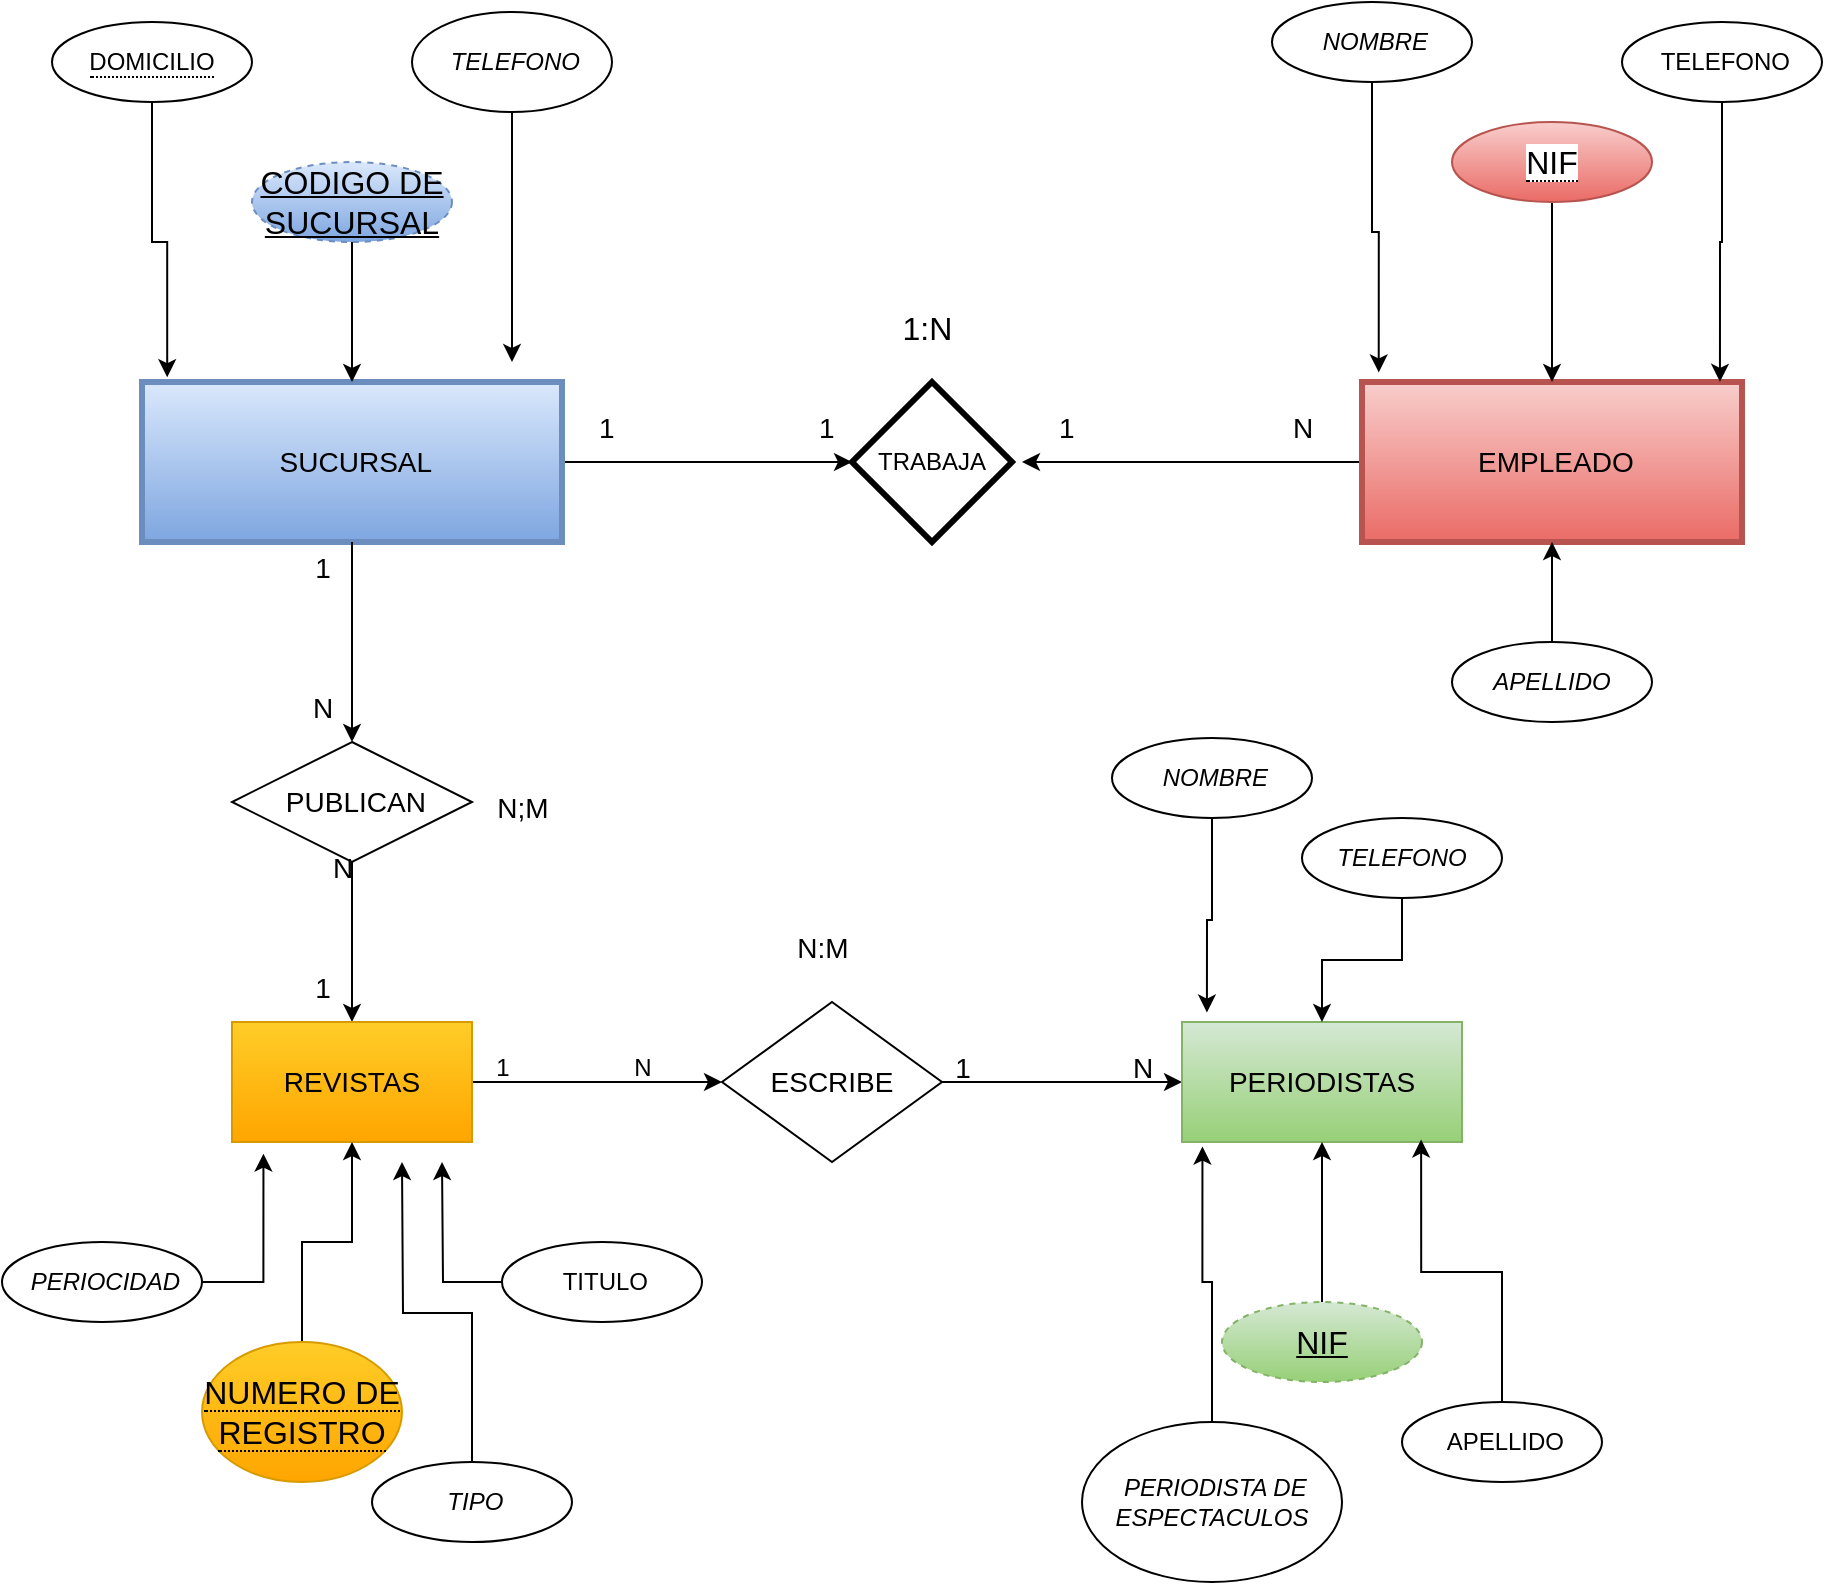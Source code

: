 <mxfile version="22.1.9" type="github">
  <diagram name="Página-1" id="hVuZTrv9UDWb_Pdv-dWT">
    <mxGraphModel dx="1961" dy="1975" grid="1" gridSize="10" guides="1" tooltips="1" connect="1" arrows="1" fold="1" page="1" pageScale="1" pageWidth="827" pageHeight="1169" background="none" math="0" shadow="0">
      <root>
        <mxCell id="0" />
        <mxCell id="1" parent="0" />
        <mxCell id="pM-lOzd54juHD0WncM6g-22" value="" style="edgeStyle=orthogonalEdgeStyle;rounded=0;orthogonalLoop=1;jettySize=auto;html=1;" edge="1" parent="1" source="pM-lOzd54juHD0WncM6g-3" target="pM-lOzd54juHD0WncM6g-21">
          <mxGeometry relative="1" as="geometry" />
        </mxCell>
        <mxCell id="pM-lOzd54juHD0WncM6g-3" value="&amp;nbsp;SUCURSAL" style="whiteSpace=wrap;html=1;align=center;strokeWidth=3;fontSize=14;fillColor=#dae8fc;gradientColor=#7ea6e0;strokeColor=#6c8ebf;" vertex="1" parent="1">
          <mxGeometry x="10" y="80" width="210" height="80" as="geometry" />
        </mxCell>
        <mxCell id="pM-lOzd54juHD0WncM6g-24" value="" style="edgeStyle=orthogonalEdgeStyle;rounded=0;orthogonalLoop=1;jettySize=auto;html=1;" edge="1" parent="1" source="pM-lOzd54juHD0WncM6g-5">
          <mxGeometry relative="1" as="geometry">
            <mxPoint x="450" y="120" as="targetPoint" />
          </mxGeometry>
        </mxCell>
        <mxCell id="pM-lOzd54juHD0WncM6g-5" value="&amp;nbsp;EMPLEADO" style="whiteSpace=wrap;html=1;align=center;strokeWidth=3;fontSize=14;fillColor=#f8cecc;gradientColor=#ea6b66;strokeColor=#b85450;" vertex="1" parent="1">
          <mxGeometry x="620" y="80" width="190" height="80" as="geometry" />
        </mxCell>
        <mxCell id="pM-lOzd54juHD0WncM6g-21" value="TRABAJA" style="rhombus;whiteSpace=wrap;html=1;strokeWidth=3;" vertex="1" parent="1">
          <mxGeometry x="365" y="80" width="80" height="80" as="geometry" />
        </mxCell>
        <mxCell id="pM-lOzd54juHD0WncM6g-27" value="" style="edgeStyle=orthogonalEdgeStyle;rounded=0;orthogonalLoop=1;jettySize=auto;html=1;" edge="1" parent="1" source="pM-lOzd54juHD0WncM6g-3" target="pM-lOzd54juHD0WncM6g-16">
          <mxGeometry relative="1" as="geometry">
            <mxPoint x="115" y="320" as="targetPoint" />
            <mxPoint x="115" y="160" as="sourcePoint" />
          </mxGeometry>
        </mxCell>
        <mxCell id="pM-lOzd54juHD0WncM6g-42" value="" style="edgeStyle=orthogonalEdgeStyle;rounded=0;orthogonalLoop=1;jettySize=auto;html=1;" edge="1" parent="1" source="pM-lOzd54juHD0WncM6g-16" target="pM-lOzd54juHD0WncM6g-41">
          <mxGeometry relative="1" as="geometry" />
        </mxCell>
        <mxCell id="pM-lOzd54juHD0WncM6g-16" value="&amp;nbsp;PUBLICAN" style="shape=rhombus;perimeter=rhombusPerimeter;whiteSpace=wrap;html=1;align=center;fontSize=14;" vertex="1" parent="1">
          <mxGeometry x="55" y="260" width="120" height="60" as="geometry" />
        </mxCell>
        <mxCell id="pM-lOzd54juHD0WncM6g-29" value="&amp;nbsp;1:N" style="text;html=1;align=center;verticalAlign=middle;resizable=0;points=[];autosize=1;strokeColor=none;fillColor=none;fontSize=16;" vertex="1" parent="1">
          <mxGeometry x="375" y="38" width="50" height="30" as="geometry" />
        </mxCell>
        <mxCell id="pM-lOzd54juHD0WncM6g-30" value="N" style="text;html=1;align=center;verticalAlign=middle;resizable=0;points=[];autosize=1;strokeColor=none;fillColor=none;fontSize=14;" vertex="1" parent="1">
          <mxGeometry x="575" y="88" width="30" height="30" as="geometry" />
        </mxCell>
        <mxCell id="pM-lOzd54juHD0WncM6g-31" value="&amp;nbsp;1" style="text;html=1;align=center;verticalAlign=middle;resizable=0;points=[];autosize=1;strokeColor=none;fillColor=none;fontSize=14;" vertex="1" parent="1">
          <mxGeometry x="450" y="88" width="40" height="30" as="geometry" />
        </mxCell>
        <mxCell id="pM-lOzd54juHD0WncM6g-32" value="&amp;nbsp;1" style="text;html=1;align=center;verticalAlign=middle;resizable=0;points=[];autosize=1;strokeColor=none;fillColor=none;fontSize=14;" vertex="1" parent="1">
          <mxGeometry x="220" y="88" width="40" height="30" as="geometry" />
        </mxCell>
        <mxCell id="pM-lOzd54juHD0WncM6g-33" value="&amp;nbsp;1" style="text;html=1;align=center;verticalAlign=middle;resizable=0;points=[];autosize=1;strokeColor=none;fillColor=none;fontSize=14;" vertex="1" parent="1">
          <mxGeometry x="330" y="88" width="40" height="30" as="geometry" />
        </mxCell>
        <mxCell id="pM-lOzd54juHD0WncM6g-34" value="N" style="text;html=1;align=center;verticalAlign=middle;resizable=0;points=[];autosize=1;strokeColor=none;fillColor=none;fontSize=14;" vertex="1" parent="1">
          <mxGeometry x="85" y="228" width="30" height="30" as="geometry" />
        </mxCell>
        <mxCell id="pM-lOzd54juHD0WncM6g-35" value="1" style="text;html=1;align=center;verticalAlign=middle;resizable=0;points=[];autosize=1;strokeColor=none;fillColor=none;fontSize=14;" vertex="1" parent="1">
          <mxGeometry x="85" y="158" width="30" height="30" as="geometry" />
        </mxCell>
        <mxCell id="pM-lOzd54juHD0WncM6g-47" value="" style="edgeStyle=orthogonalEdgeStyle;rounded=0;orthogonalLoop=1;jettySize=auto;html=1;" edge="1" parent="1" source="pM-lOzd54juHD0WncM6g-41" target="pM-lOzd54juHD0WncM6g-46">
          <mxGeometry relative="1" as="geometry" />
        </mxCell>
        <mxCell id="pM-lOzd54juHD0WncM6g-41" value="REVISTAS" style="whiteSpace=wrap;html=1;fontSize=14;fillColor=#ffcd28;gradientColor=#ffa500;strokeColor=#d79b00;" vertex="1" parent="1">
          <mxGeometry x="55" y="400" width="120" height="60" as="geometry" />
        </mxCell>
        <mxCell id="pM-lOzd54juHD0WncM6g-43" value="N;M" style="text;html=1;align=center;verticalAlign=middle;resizable=0;points=[];autosize=1;strokeColor=none;fillColor=none;fontSize=14;" vertex="1" parent="1">
          <mxGeometry x="175" y="278" width="50" height="30" as="geometry" />
        </mxCell>
        <mxCell id="pM-lOzd54juHD0WncM6g-44" value="N" style="text;html=1;align=center;verticalAlign=middle;resizable=0;points=[];autosize=1;strokeColor=none;fillColor=none;fontSize=14;" vertex="1" parent="1">
          <mxGeometry x="95" y="308" width="30" height="30" as="geometry" />
        </mxCell>
        <mxCell id="pM-lOzd54juHD0WncM6g-45" value="1" style="text;html=1;align=center;verticalAlign=middle;resizable=0;points=[];autosize=1;strokeColor=none;fillColor=none;fontSize=14;" vertex="1" parent="1">
          <mxGeometry x="85" y="368" width="30" height="30" as="geometry" />
        </mxCell>
        <mxCell id="pM-lOzd54juHD0WncM6g-55" value="" style="edgeStyle=orthogonalEdgeStyle;rounded=0;orthogonalLoop=1;jettySize=auto;html=1;" edge="1" parent="1" source="pM-lOzd54juHD0WncM6g-46" target="pM-lOzd54juHD0WncM6g-48">
          <mxGeometry relative="1" as="geometry" />
        </mxCell>
        <mxCell id="pM-lOzd54juHD0WncM6g-46" value="ESCRIBE" style="rhombus;whiteSpace=wrap;html=1;fontSize=14;" vertex="1" parent="1">
          <mxGeometry x="300" y="390" width="110" height="80" as="geometry" />
        </mxCell>
        <mxCell id="pM-lOzd54juHD0WncM6g-48" value="PERIODISTAS" style="whiteSpace=wrap;html=1;fontSize=14;fillColor=#d5e8d4;gradientColor=#97d077;strokeColor=#82b366;" vertex="1" parent="1">
          <mxGeometry x="530" y="400" width="140" height="60" as="geometry" />
        </mxCell>
        <mxCell id="pM-lOzd54juHD0WncM6g-50" value="1" style="text;html=1;align=center;verticalAlign=middle;resizable=0;points=[];autosize=1;strokeColor=none;fillColor=none;" vertex="1" parent="1">
          <mxGeometry x="175" y="408" width="30" height="30" as="geometry" />
        </mxCell>
        <mxCell id="pM-lOzd54juHD0WncM6g-51" value="N" style="text;html=1;align=center;verticalAlign=middle;resizable=0;points=[];autosize=1;strokeColor=none;fillColor=none;" vertex="1" parent="1">
          <mxGeometry x="245" y="408" width="30" height="30" as="geometry" />
        </mxCell>
        <mxCell id="pM-lOzd54juHD0WncM6g-54" value="&amp;nbsp;" style="text;html=1;align=center;verticalAlign=middle;resizable=0;points=[];autosize=1;strokeColor=none;fillColor=none;" vertex="1" parent="1">
          <mxGeometry x="295" y="348" width="30" height="30" as="geometry" />
        </mxCell>
        <mxCell id="pM-lOzd54juHD0WncM6g-56" value="1" style="text;html=1;align=center;verticalAlign=middle;resizable=0;points=[];autosize=1;strokeColor=none;fillColor=none;fontSize=14;" vertex="1" parent="1">
          <mxGeometry x="405" y="408" width="30" height="30" as="geometry" />
        </mxCell>
        <mxCell id="pM-lOzd54juHD0WncM6g-57" value="N" style="text;html=1;align=center;verticalAlign=middle;resizable=0;points=[];autosize=1;strokeColor=none;fillColor=none;fontSize=14;" vertex="1" parent="1">
          <mxGeometry x="495" y="408" width="30" height="30" as="geometry" />
        </mxCell>
        <mxCell id="pM-lOzd54juHD0WncM6g-58" value="N:M" style="text;html=1;align=center;verticalAlign=middle;resizable=0;points=[];autosize=1;strokeColor=none;fillColor=none;fontSize=14;" vertex="1" parent="1">
          <mxGeometry x="325" y="348" width="50" height="30" as="geometry" />
        </mxCell>
        <mxCell id="pM-lOzd54juHD0WncM6g-62" style="edgeStyle=orthogonalEdgeStyle;rounded=0;orthogonalLoop=1;jettySize=auto;html=1;entryX=0.5;entryY=0;entryDx=0;entryDy=0;" edge="1" parent="1" source="pM-lOzd54juHD0WncM6g-61" target="pM-lOzd54juHD0WncM6g-3">
          <mxGeometry relative="1" as="geometry" />
        </mxCell>
        <mxCell id="pM-lOzd54juHD0WncM6g-61" value="&lt;font style=&quot;font-size: 16px;&quot;&gt;CODIGO DE SUCURSAL&lt;/font&gt;" style="ellipse;whiteSpace=wrap;html=1;align=center;dashed=1;fontStyle=4;fillColor=#dae8fc;gradientColor=#7ea6e0;strokeColor=#6c8ebf;" vertex="1" parent="1">
          <mxGeometry x="65" y="-30" width="100" height="40" as="geometry" />
        </mxCell>
        <mxCell id="pM-lOzd54juHD0WncM6g-67" value="" style="edgeStyle=orthogonalEdgeStyle;rounded=0;orthogonalLoop=1;jettySize=auto;html=1;" edge="1" parent="1" source="pM-lOzd54juHD0WncM6g-63" target="pM-lOzd54juHD0WncM6g-5">
          <mxGeometry relative="1" as="geometry" />
        </mxCell>
        <mxCell id="pM-lOzd54juHD0WncM6g-63" value="&lt;span style=&quot;border-bottom: 1px dotted&quot;&gt;&lt;font style=&quot;font-size: 16px;&quot;&gt;NIF&lt;/font&gt;&lt;/span&gt;" style="ellipse;whiteSpace=wrap;html=1;align=center;labelBackgroundColor=#ffffff;fillColor=#f8cecc;gradientColor=#ea6b66;strokeColor=#b85450;" vertex="1" parent="1">
          <mxGeometry x="665" y="-50" width="100" height="40" as="geometry" />
        </mxCell>
        <mxCell id="pM-lOzd54juHD0WncM6g-70" value="" style="edgeStyle=orthogonalEdgeStyle;rounded=0;orthogonalLoop=1;jettySize=auto;html=1;" edge="1" parent="1" source="pM-lOzd54juHD0WncM6g-69" target="pM-lOzd54juHD0WncM6g-41">
          <mxGeometry relative="1" as="geometry" />
        </mxCell>
        <mxCell id="pM-lOzd54juHD0WncM6g-69" value="&lt;span style=&quot;border-bottom: 1px dotted&quot;&gt;&lt;font style=&quot;font-size: 16px;&quot;&gt;NUMERO DE REGISTRO&lt;/font&gt;&lt;/span&gt;" style="ellipse;whiteSpace=wrap;html=1;align=center;fillColor=#ffcd28;gradientColor=#ffa500;strokeColor=#d79b00;" vertex="1" parent="1">
          <mxGeometry x="40" y="560" width="100" height="70" as="geometry" />
        </mxCell>
        <mxCell id="pM-lOzd54juHD0WncM6g-72" value="" style="edgeStyle=orthogonalEdgeStyle;rounded=0;orthogonalLoop=1;jettySize=auto;html=1;" edge="1" parent="1" source="pM-lOzd54juHD0WncM6g-71" target="pM-lOzd54juHD0WncM6g-48">
          <mxGeometry relative="1" as="geometry" />
        </mxCell>
        <mxCell id="pM-lOzd54juHD0WncM6g-71" value="&lt;font style=&quot;font-size: 16px;&quot;&gt;NIF&lt;/font&gt;" style="ellipse;whiteSpace=wrap;html=1;align=center;dashed=1;fontStyle=4;fillColor=#d5e8d4;gradientColor=#97d077;strokeColor=#82b366;" vertex="1" parent="1">
          <mxGeometry x="550" y="540" width="100" height="40" as="geometry" />
        </mxCell>
        <mxCell id="pM-lOzd54juHD0WncM6g-91" style="edgeStyle=orthogonalEdgeStyle;rounded=0;orthogonalLoop=1;jettySize=auto;html=1;" edge="1" parent="1" source="pM-lOzd54juHD0WncM6g-73">
          <mxGeometry relative="1" as="geometry">
            <mxPoint x="195" y="70" as="targetPoint" />
          </mxGeometry>
        </mxCell>
        <mxCell id="pM-lOzd54juHD0WncM6g-73" value="&lt;i&gt;&amp;nbsp;TELEFONO&lt;/i&gt;" style="ellipse;whiteSpace=wrap;html=1;align=center;" vertex="1" parent="1">
          <mxGeometry x="145" y="-105" width="100" height="50" as="geometry" />
        </mxCell>
        <mxCell id="pM-lOzd54juHD0WncM6g-74" value="&lt;span style=&quot;border-bottom-width: 1px; border-bottom-style: dotted; font-style: normal;&quot;&gt;DOMICILIO&lt;/span&gt;" style="ellipse;whiteSpace=wrap;html=1;align=center;fontStyle=2" vertex="1" parent="1">
          <mxGeometry x="-35" y="-100" width="100" height="40" as="geometry" />
        </mxCell>
        <mxCell id="pM-lOzd54juHD0WncM6g-90" style="edgeStyle=orthogonalEdgeStyle;rounded=0;orthogonalLoop=1;jettySize=auto;html=1;entryX=0.06;entryY=-0.03;entryDx=0;entryDy=0;entryPerimeter=0;" edge="1" parent="1" source="pM-lOzd54juHD0WncM6g-74" target="pM-lOzd54juHD0WncM6g-3">
          <mxGeometry relative="1" as="geometry" />
        </mxCell>
        <mxCell id="pM-lOzd54juHD0WncM6g-92" value="&lt;i&gt;&amp;nbsp;NOMBRE&lt;/i&gt;" style="ellipse;whiteSpace=wrap;html=1;align=center;fontStyle=0" vertex="1" parent="1">
          <mxGeometry x="575" y="-110" width="100" height="40" as="geometry" />
        </mxCell>
        <mxCell id="pM-lOzd54juHD0WncM6g-93" value="&amp;nbsp;TELEFONO" style="ellipse;whiteSpace=wrap;html=1;align=center;" vertex="1" parent="1">
          <mxGeometry x="750" y="-100" width="100" height="40" as="geometry" />
        </mxCell>
        <mxCell id="pM-lOzd54juHD0WncM6g-95" value="" style="edgeStyle=orthogonalEdgeStyle;rounded=0;orthogonalLoop=1;jettySize=auto;html=1;" edge="1" parent="1" source="pM-lOzd54juHD0WncM6g-94" target="pM-lOzd54juHD0WncM6g-5">
          <mxGeometry relative="1" as="geometry" />
        </mxCell>
        <mxCell id="pM-lOzd54juHD0WncM6g-94" value="&lt;i&gt;APELLIDO&lt;/i&gt;" style="ellipse;whiteSpace=wrap;html=1;align=center;" vertex="1" parent="1">
          <mxGeometry x="665" y="210" width="100" height="40" as="geometry" />
        </mxCell>
        <mxCell id="pM-lOzd54juHD0WncM6g-96" style="edgeStyle=orthogonalEdgeStyle;rounded=0;orthogonalLoop=1;jettySize=auto;html=1;entryX=0.044;entryY=-0.06;entryDx=0;entryDy=0;entryPerimeter=0;" edge="1" parent="1" source="pM-lOzd54juHD0WncM6g-92" target="pM-lOzd54juHD0WncM6g-5">
          <mxGeometry relative="1" as="geometry" />
        </mxCell>
        <mxCell id="pM-lOzd54juHD0WncM6g-101" style="edgeStyle=orthogonalEdgeStyle;rounded=0;orthogonalLoop=1;jettySize=auto;html=1;entryX=0.942;entryY=-0.001;entryDx=0;entryDy=0;entryPerimeter=0;" edge="1" parent="1" source="pM-lOzd54juHD0WncM6g-93" target="pM-lOzd54juHD0WncM6g-5">
          <mxGeometry relative="1" as="geometry" />
        </mxCell>
        <mxCell id="pM-lOzd54juHD0WncM6g-102" value="&lt;i&gt;&amp;nbsp;NOMBRE&lt;/i&gt;" style="ellipse;whiteSpace=wrap;html=1;align=center;" vertex="1" parent="1">
          <mxGeometry x="495" y="258" width="100" height="40" as="geometry" />
        </mxCell>
        <mxCell id="pM-lOzd54juHD0WncM6g-105" value="" style="edgeStyle=orthogonalEdgeStyle;rounded=0;orthogonalLoop=1;jettySize=auto;html=1;" edge="1" parent="1" source="pM-lOzd54juHD0WncM6g-103" target="pM-lOzd54juHD0WncM6g-48">
          <mxGeometry relative="1" as="geometry" />
        </mxCell>
        <mxCell id="pM-lOzd54juHD0WncM6g-103" value="&lt;i&gt;TELEFONO&lt;/i&gt;" style="ellipse;whiteSpace=wrap;html=1;align=center;" vertex="1" parent="1">
          <mxGeometry x="590" y="298" width="100" height="40" as="geometry" />
        </mxCell>
        <mxCell id="pM-lOzd54juHD0WncM6g-108" style="edgeStyle=orthogonalEdgeStyle;rounded=0;orthogonalLoop=1;jettySize=auto;html=1;entryX=0.854;entryY=0.979;entryDx=0;entryDy=0;entryPerimeter=0;" edge="1" parent="1" source="pM-lOzd54juHD0WncM6g-104" target="pM-lOzd54juHD0WncM6g-48">
          <mxGeometry relative="1" as="geometry">
            <mxPoint x="650" y="480" as="targetPoint" />
          </mxGeometry>
        </mxCell>
        <mxCell id="pM-lOzd54juHD0WncM6g-104" value="&amp;nbsp;APELLIDO" style="ellipse;whiteSpace=wrap;html=1;align=center;" vertex="1" parent="1">
          <mxGeometry x="640" y="590" width="100" height="40" as="geometry" />
        </mxCell>
        <mxCell id="pM-lOzd54juHD0WncM6g-107" style="edgeStyle=orthogonalEdgeStyle;rounded=0;orthogonalLoop=1;jettySize=auto;html=1;entryX=0.089;entryY=-0.079;entryDx=0;entryDy=0;entryPerimeter=0;" edge="1" parent="1" source="pM-lOzd54juHD0WncM6g-102" target="pM-lOzd54juHD0WncM6g-48">
          <mxGeometry relative="1" as="geometry" />
        </mxCell>
        <mxCell id="pM-lOzd54juHD0WncM6g-109" value="&lt;i&gt;&amp;nbsp;PERIODISTA DE ESPECTACULOS&lt;/i&gt;" style="ellipse;whiteSpace=wrap;html=1;align=center;" vertex="1" parent="1">
          <mxGeometry x="480" y="600" width="130" height="80" as="geometry" />
        </mxCell>
        <mxCell id="pM-lOzd54juHD0WncM6g-110" style="edgeStyle=orthogonalEdgeStyle;rounded=0;orthogonalLoop=1;jettySize=auto;html=1;entryX=0.073;entryY=1.038;entryDx=0;entryDy=0;entryPerimeter=0;" edge="1" parent="1" source="pM-lOzd54juHD0WncM6g-109" target="pM-lOzd54juHD0WncM6g-48">
          <mxGeometry relative="1" as="geometry" />
        </mxCell>
        <mxCell id="pM-lOzd54juHD0WncM6g-111" value="&lt;i&gt;&amp;nbsp;PERIOCIDAD&lt;/i&gt;" style="ellipse;whiteSpace=wrap;html=1;align=center;" vertex="1" parent="1">
          <mxGeometry x="-60" y="510" width="100" height="40" as="geometry" />
        </mxCell>
        <mxCell id="pM-lOzd54juHD0WncM6g-115" style="edgeStyle=orthogonalEdgeStyle;rounded=0;orthogonalLoop=1;jettySize=auto;html=1;" edge="1" parent="1" source="pM-lOzd54juHD0WncM6g-112">
          <mxGeometry relative="1" as="geometry">
            <mxPoint x="160" y="470" as="targetPoint" />
          </mxGeometry>
        </mxCell>
        <mxCell id="pM-lOzd54juHD0WncM6g-112" value="&amp;nbsp;TITULO" style="ellipse;whiteSpace=wrap;html=1;align=center;" vertex="1" parent="1">
          <mxGeometry x="190" y="510" width="100" height="40" as="geometry" />
        </mxCell>
        <mxCell id="pM-lOzd54juHD0WncM6g-116" style="edgeStyle=orthogonalEdgeStyle;rounded=0;orthogonalLoop=1;jettySize=auto;html=1;" edge="1" parent="1" source="pM-lOzd54juHD0WncM6g-113">
          <mxGeometry relative="1" as="geometry">
            <mxPoint x="140" y="470" as="targetPoint" />
          </mxGeometry>
        </mxCell>
        <mxCell id="pM-lOzd54juHD0WncM6g-113" value="&lt;i&gt;&amp;nbsp;TIPO&lt;/i&gt;" style="ellipse;whiteSpace=wrap;html=1;align=center;" vertex="1" parent="1">
          <mxGeometry x="125" y="620" width="100" height="40" as="geometry" />
        </mxCell>
        <mxCell id="pM-lOzd54juHD0WncM6g-114" style="edgeStyle=orthogonalEdgeStyle;rounded=0;orthogonalLoop=1;jettySize=auto;html=1;entryX=0.131;entryY=1.097;entryDx=0;entryDy=0;entryPerimeter=0;" edge="1" parent="1" source="pM-lOzd54juHD0WncM6g-111" target="pM-lOzd54juHD0WncM6g-41">
          <mxGeometry relative="1" as="geometry" />
        </mxCell>
      </root>
    </mxGraphModel>
  </diagram>
</mxfile>
